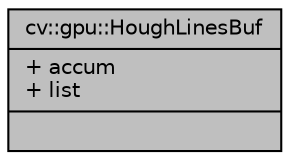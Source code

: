 digraph "cv::gpu::HoughLinesBuf"
{
 // LATEX_PDF_SIZE
  edge [fontname="Helvetica",fontsize="10",labelfontname="Helvetica",labelfontsize="10"];
  node [fontname="Helvetica",fontsize="10",shape=record];
  Node1 [label="{cv::gpu::HoughLinesBuf\n|+ accum\l+ list\l|}",height=0.2,width=0.4,color="black", fillcolor="grey75", style="filled", fontcolor="black",tooltip="HoughLines."];
}
